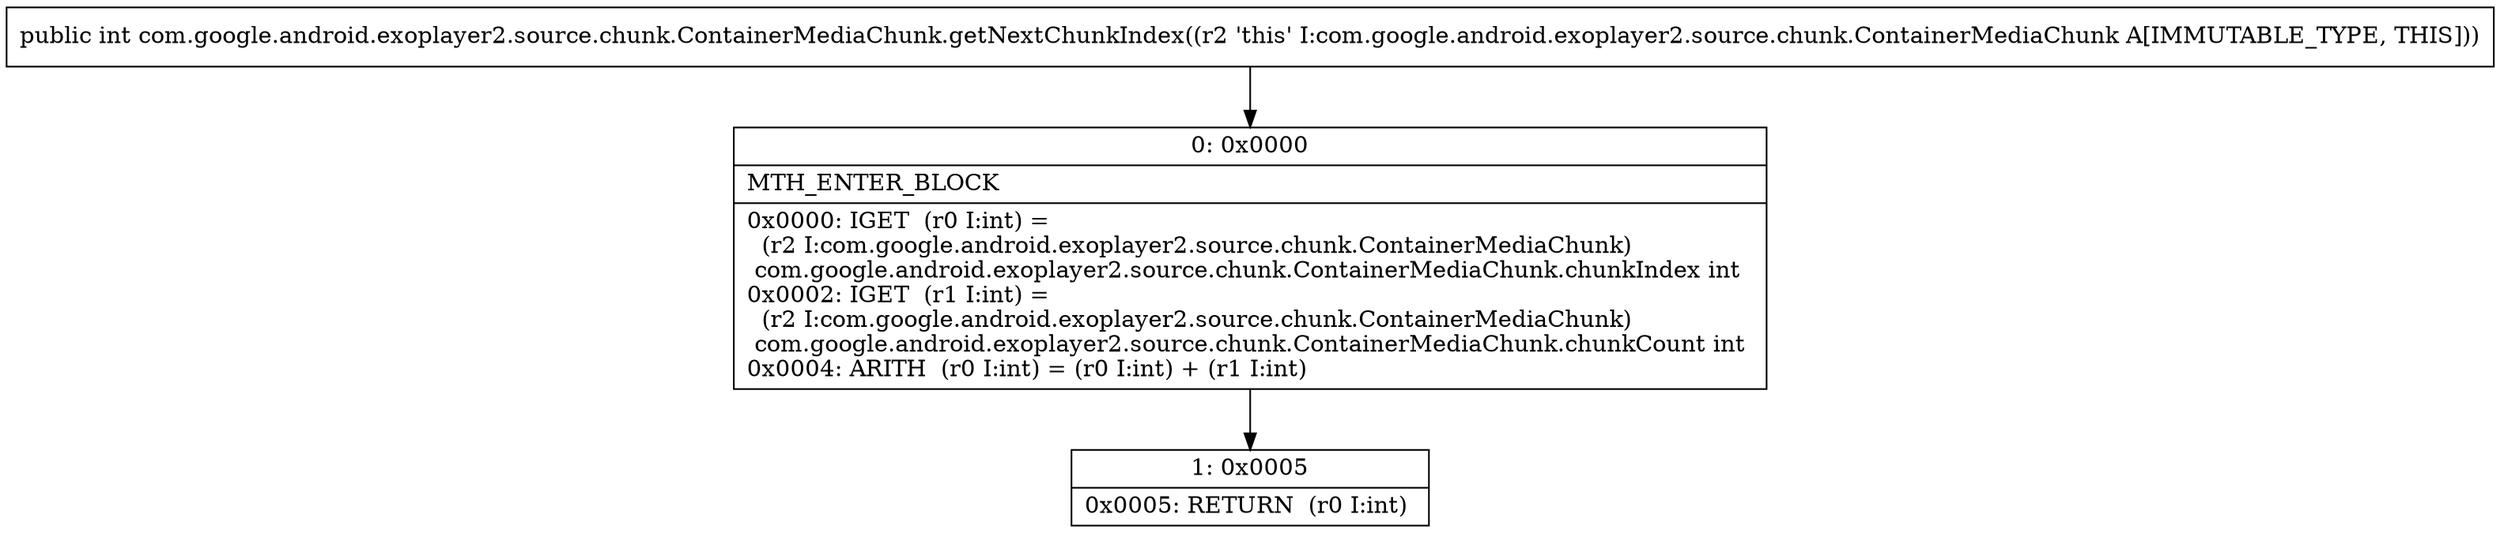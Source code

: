 digraph "CFG forcom.google.android.exoplayer2.source.chunk.ContainerMediaChunk.getNextChunkIndex()I" {
Node_0 [shape=record,label="{0\:\ 0x0000|MTH_ENTER_BLOCK\l|0x0000: IGET  (r0 I:int) = \l  (r2 I:com.google.android.exoplayer2.source.chunk.ContainerMediaChunk)\l com.google.android.exoplayer2.source.chunk.ContainerMediaChunk.chunkIndex int \l0x0002: IGET  (r1 I:int) = \l  (r2 I:com.google.android.exoplayer2.source.chunk.ContainerMediaChunk)\l com.google.android.exoplayer2.source.chunk.ContainerMediaChunk.chunkCount int \l0x0004: ARITH  (r0 I:int) = (r0 I:int) + (r1 I:int) \l}"];
Node_1 [shape=record,label="{1\:\ 0x0005|0x0005: RETURN  (r0 I:int) \l}"];
MethodNode[shape=record,label="{public int com.google.android.exoplayer2.source.chunk.ContainerMediaChunk.getNextChunkIndex((r2 'this' I:com.google.android.exoplayer2.source.chunk.ContainerMediaChunk A[IMMUTABLE_TYPE, THIS])) }"];
MethodNode -> Node_0;
Node_0 -> Node_1;
}

